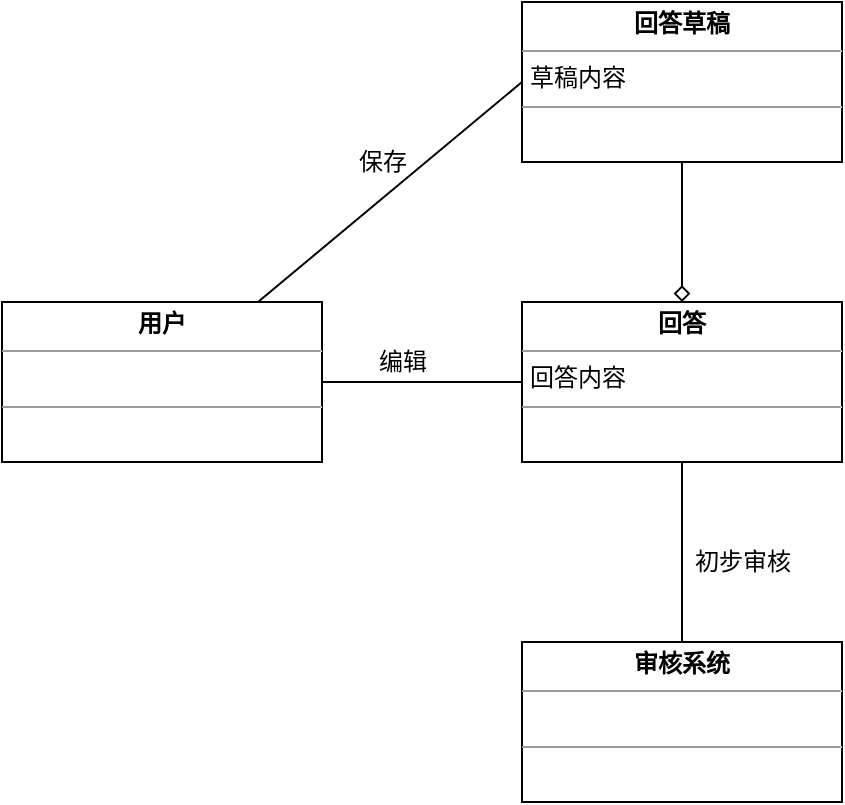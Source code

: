 <mxfile version="14.1.9" type="device"><diagram id="bPiANpEgpg3PFT3TUYMT" name="Page-1"><mxGraphModel dx="830" dy="438" grid="1" gridSize="10" guides="1" tooltips="1" connect="1" arrows="1" fold="1" page="1" pageScale="1" pageWidth="827" pageHeight="1169" math="0" shadow="0"><root><mxCell id="0"/><mxCell id="1" parent="0"/><mxCell id="VYRe7pM2eNW66891EZTd-9" style="edgeStyle=orthogonalEdgeStyle;rounded=0;orthogonalLoop=1;jettySize=auto;html=1;entryX=0.5;entryY=1;entryDx=0;entryDy=0;endArrow=none;endFill=0;startArrow=diamond;startFill=0;" edge="1" parent="1" source="VYRe7pM2eNW66891EZTd-3" target="VYRe7pM2eNW66891EZTd-8"><mxGeometry relative="1" as="geometry"/></mxCell><mxCell id="VYRe7pM2eNW66891EZTd-3" value="&lt;p style=&quot;margin: 0px ; margin-top: 4px ; text-align: center&quot;&gt;&lt;b&gt;回答&lt;/b&gt;&lt;/p&gt;&lt;hr size=&quot;1&quot;&gt;&lt;p style=&quot;margin: 0px ; margin-left: 4px&quot;&gt;回答内容&lt;/p&gt;&lt;hr size=&quot;1&quot;&gt;&lt;p style=&quot;margin: 0px ; margin-left: 4px&quot;&gt;&lt;br&gt;&lt;/p&gt;" style="verticalAlign=top;align=left;overflow=fill;fontSize=12;fontFamily=Helvetica;html=1;" vertex="1" parent="1"><mxGeometry x="320" y="190" width="160" height="80" as="geometry"/></mxCell><mxCell id="VYRe7pM2eNW66891EZTd-6" style="edgeStyle=orthogonalEdgeStyle;rounded=0;orthogonalLoop=1;jettySize=auto;html=1;entryX=0;entryY=0.5;entryDx=0;entryDy=0;endArrow=none;endFill=0;" edge="1" parent="1" source="VYRe7pM2eNW66891EZTd-5" target="VYRe7pM2eNW66891EZTd-3"><mxGeometry relative="1" as="geometry"/></mxCell><mxCell id="VYRe7pM2eNW66891EZTd-15" style="rounded=0;orthogonalLoop=1;jettySize=auto;html=1;entryX=0;entryY=0.5;entryDx=0;entryDy=0;startArrow=none;startFill=0;endArrow=none;endFill=0;" edge="1" parent="1" source="VYRe7pM2eNW66891EZTd-5" target="VYRe7pM2eNW66891EZTd-8"><mxGeometry relative="1" as="geometry"/></mxCell><mxCell id="VYRe7pM2eNW66891EZTd-5" value="&lt;p style=&quot;margin: 0px ; margin-top: 4px ; text-align: center&quot;&gt;&lt;b&gt;用户&lt;/b&gt;&lt;/p&gt;&lt;hr size=&quot;1&quot;&gt;&lt;p style=&quot;margin: 0px ; margin-left: 4px&quot;&gt;&lt;br&gt;&lt;/p&gt;&lt;hr size=&quot;1&quot;&gt;&lt;p style=&quot;margin: 0px ; margin-left: 4px&quot;&gt;&lt;br&gt;&lt;/p&gt;" style="verticalAlign=top;align=left;overflow=fill;fontSize=12;fontFamily=Helvetica;html=1;" vertex="1" parent="1"><mxGeometry x="60" y="190" width="160" height="80" as="geometry"/></mxCell><mxCell id="VYRe7pM2eNW66891EZTd-8" value="&lt;p style=&quot;margin: 0px ; margin-top: 4px ; text-align: center&quot;&gt;&lt;b&gt;回答草稿&lt;/b&gt;&lt;/p&gt;&lt;hr size=&quot;1&quot;&gt;&lt;p style=&quot;margin: 0px ; margin-left: 4px&quot;&gt;草稿内容&lt;/p&gt;&lt;hr size=&quot;1&quot;&gt;&lt;p style=&quot;margin: 0px ; margin-left: 4px&quot;&gt;&lt;br&gt;&lt;/p&gt;" style="verticalAlign=top;align=left;overflow=fill;fontSize=12;fontFamily=Helvetica;html=1;" vertex="1" parent="1"><mxGeometry x="320" y="40" width="160" height="80" as="geometry"/></mxCell><mxCell id="VYRe7pM2eNW66891EZTd-10" value="编辑" style="text;html=1;align=center;verticalAlign=middle;resizable=0;points=[];autosize=1;" vertex="1" parent="1"><mxGeometry x="240" y="210" width="40" height="20" as="geometry"/></mxCell><mxCell id="VYRe7pM2eNW66891EZTd-13" style="edgeStyle=orthogonalEdgeStyle;rounded=0;orthogonalLoop=1;jettySize=auto;html=1;entryX=0.5;entryY=1;entryDx=0;entryDy=0;startArrow=none;startFill=0;endArrow=none;endFill=0;" edge="1" parent="1" source="VYRe7pM2eNW66891EZTd-12" target="VYRe7pM2eNW66891EZTd-3"><mxGeometry relative="1" as="geometry"/></mxCell><mxCell id="VYRe7pM2eNW66891EZTd-12" value="&lt;p style=&quot;margin: 0px ; margin-top: 4px ; text-align: center&quot;&gt;&lt;b&gt;审核系统&lt;/b&gt;&lt;/p&gt;&lt;hr size=&quot;1&quot;&gt;&lt;p style=&quot;margin: 0px ; margin-left: 4px&quot;&gt;&lt;br&gt;&lt;/p&gt;&lt;hr size=&quot;1&quot;&gt;&lt;p style=&quot;margin: 0px ; margin-left: 4px&quot;&gt;&lt;br&gt;&lt;/p&gt;" style="verticalAlign=top;align=left;overflow=fill;fontSize=12;fontFamily=Helvetica;html=1;" vertex="1" parent="1"><mxGeometry x="320" y="360" width="160" height="80" as="geometry"/></mxCell><mxCell id="VYRe7pM2eNW66891EZTd-14" value="初步审核" style="text;html=1;align=center;verticalAlign=middle;resizable=0;points=[];autosize=1;" vertex="1" parent="1"><mxGeometry x="400" y="310" width="60" height="20" as="geometry"/></mxCell><mxCell id="VYRe7pM2eNW66891EZTd-16" value="保存" style="text;html=1;align=center;verticalAlign=middle;resizable=0;points=[];autosize=1;" vertex="1" parent="1"><mxGeometry x="230" y="110" width="40" height="20" as="geometry"/></mxCell></root></mxGraphModel></diagram></mxfile>
